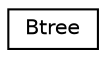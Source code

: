 digraph "Graphical Class Hierarchy"
{
 // LATEX_PDF_SIZE
  edge [fontname="Helvetica",fontsize="10",labelfontname="Helvetica",labelfontsize="10"];
  node [fontname="Helvetica",fontsize="10",shape=record];
  rankdir="LR";
  Node0 [label="Btree",height=0.2,width=0.4,color="black", fillcolor="white", style="filled",URL="$structBtree.html",tooltip=" "];
}
